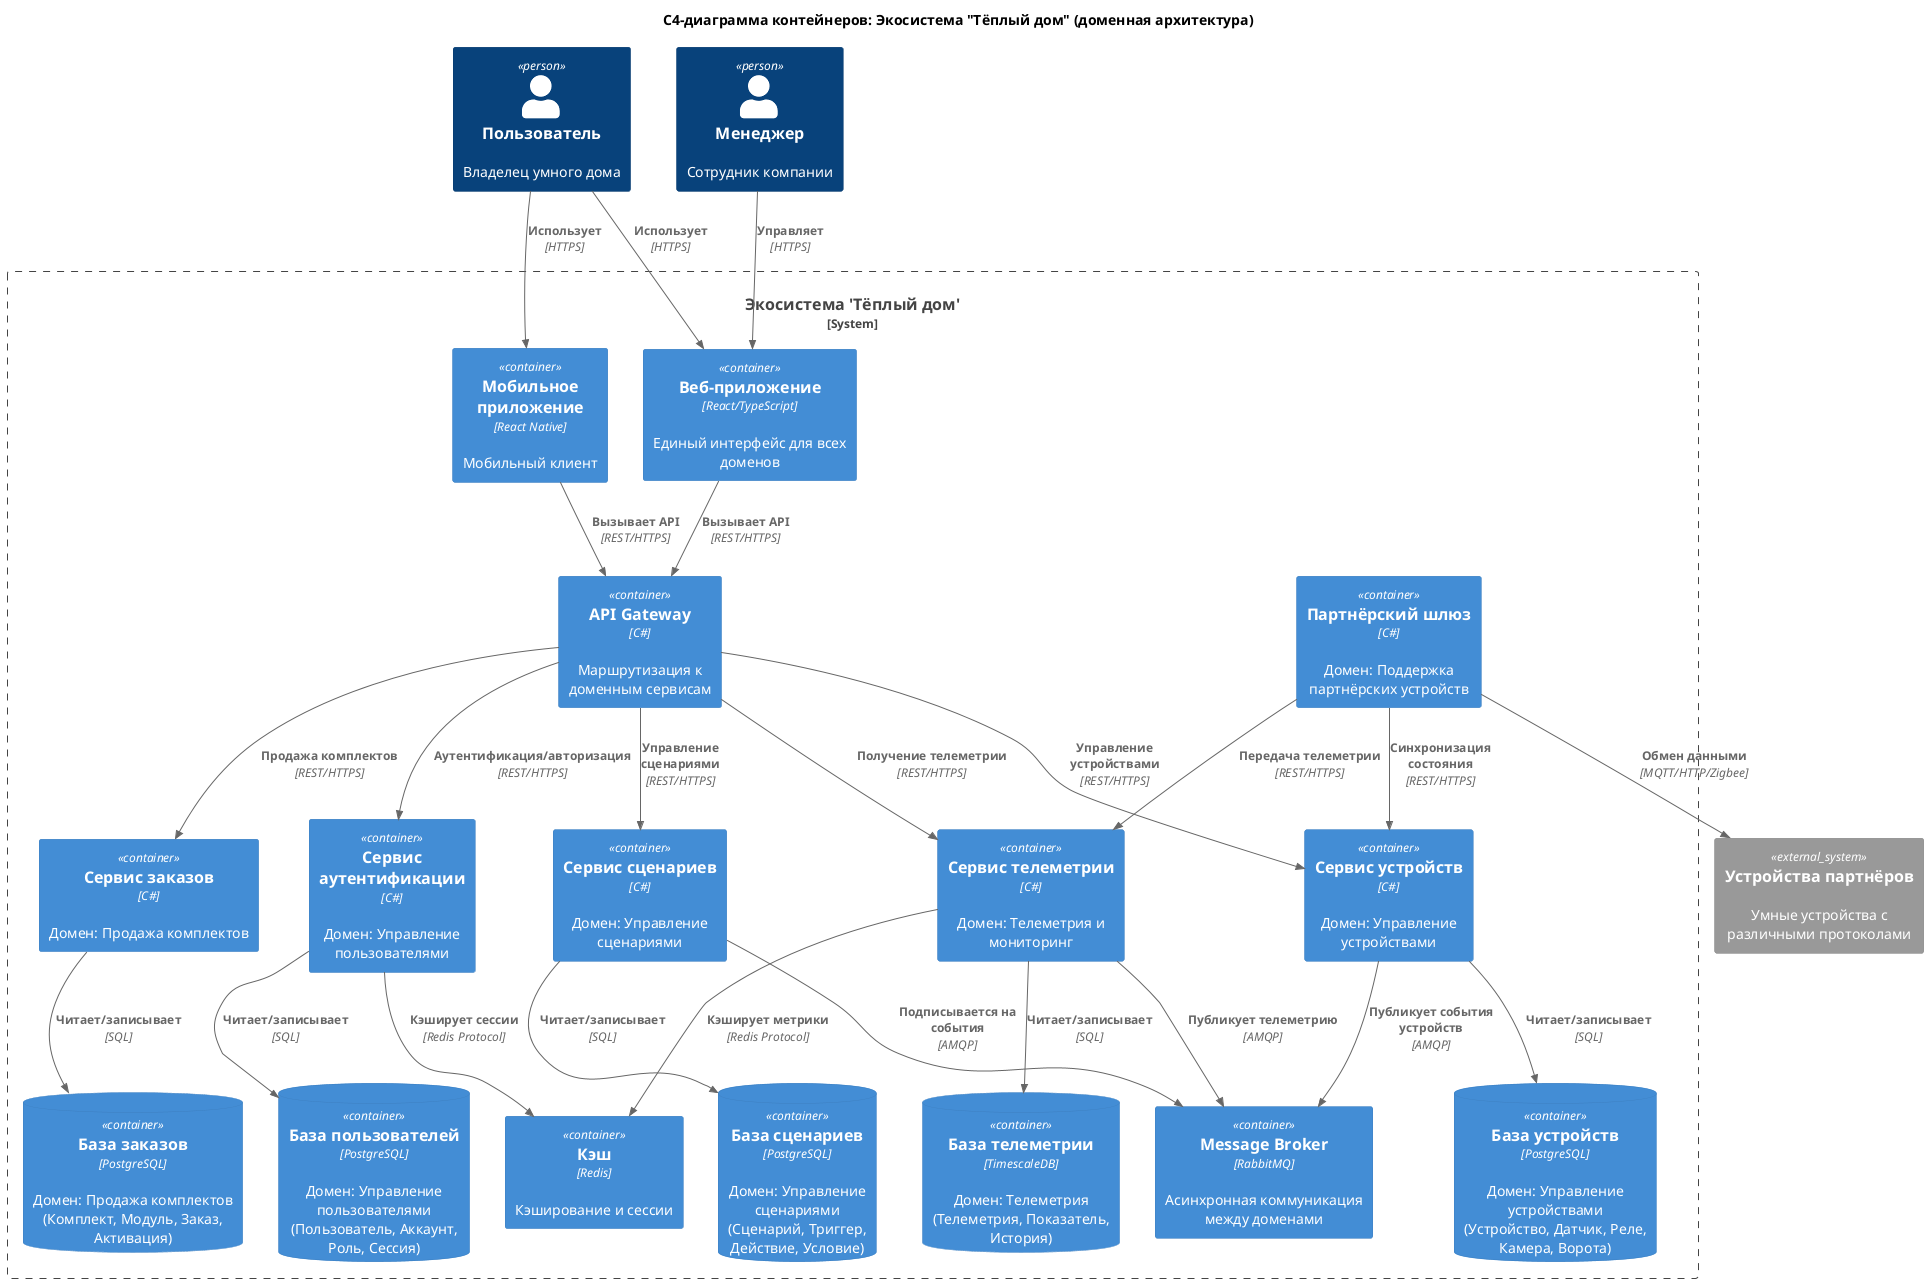 @startuml
!include <C4/C4_Container>

title C4-диаграмма контейнеров: Экосистема "Тёплый дом" (доменная архитектура)

Person(пользователь, "Пользователь", "Владелец умного дома")
Person(менеджер, "Менеджер", "Сотрудник компании")

System_Boundary(экосистема, "Экосистема 'Тёплый дом'") {
    Container(web_app, "Веб-приложение", "React/TypeScript", "Единый интерфейс для всех доменов")
    Container(mobile_app, "Мобильное приложение", "React Native", "Мобильный клиент")
    
    ' Доменные сервисы
    Container(api_gateway, "API Gateway", "C#", "Маршрутизация к доменным сервисам")
    
    ContainerDb(auth_db, "База пользователей", "PostgreSQL", "Домен: Управление пользователями\n(Пользователь, Аккаунт, Роль, Сессия)")
    ContainerDb(devices_db, "База устройств", "PostgreSQL", "Домен: Управление устройствами\n(Устройство, Датчик, Реле, Камера, Ворота)")
    ContainerDb(scenarios_db, "База сценариев", "PostgreSQL", "Домен: Управление сценариями\n(Сценарий, Триггер, Действие, Условие)")
    ContainerDb(orders_db, "База заказов", "PostgreSQL", "Домен: Продажа комплектов\n(Комплект, Модуль, Заказ, Активация)")
    ContainerDb(telemetry_db, "База телеметрии", "TimescaleDB", "Домен: Телеметрия\n(Телеметрия, Показатель, История)")
    
    Container(auth_service, "Сервис аутентификации", "C#", "Домен: Управление пользователями")
    Container(devices_service, "Сервис устройств", "C#", "Домен: Управление устройствами")
    Container(scenarios_service, "Сервис сценариев", "C#", "Домен: Управление сценариями")
    Container(orders_service, "Сервис заказов", "C#", "Домен: Продажа комплектов")
    Container(telemetry_service, "Сервис телеметрии", "C#", "Домен: Телеметрия и мониторинг")
    Container(partner_gateway, "Партнёрский шлюз", "C#", "Домен: Поддержка партнёрских устройств")
    
    Container(message_broker, "Message Broker", "RabbitMQ", "Асинхронная коммуникация между доменами")
    Container(redis, "Кэш", "Redis", "Кэширование и сессии")
}

System_Ext(partner_devices, "Устройства партнёров", "Умные устройства с различными протоколами")

' Связи пользователей
Rel(пользователь, web_app, "Использует", "HTTPS")
Rel(пользователь, mobile_app, "Использует", "HTTPS")
Rel(менеджер, web_app, "Управляет", "HTTPS")

' Связи фронтенда
Rel(web_app, api_gateway, "Вызывает API", "REST/HTTPS")
Rel(mobile_app, api_gateway, "Вызывает API", "REST/HTTPS")

' Связи API Gateway с доменными сервисами
Rel(api_gateway, auth_service, "Аутентификация/авторизация", "REST/HTTPS")
Rel(api_gateway, devices_service, "Управление устройствами", "REST/HTTPS")
Rel(api_gateway, scenarios_service, "Управление сценариями", "REST/HTTPS")
Rel(api_gateway, orders_service, "Продажа комплектов", "REST/HTTPS")
Rel(api_gateway, telemetry_service, "Получение телеметрии", "REST/HTTPS")

' Связи с базами данных
Rel(auth_service, auth_db, "Читает/записывает", "SQL")
Rel(devices_service, devices_db, "Читает/записывает", "SQL")
Rel(scenarios_service, scenarios_db, "Читает/записывает", "SQL")
Rel(orders_service, orders_db, "Читает/записывает", "SQL")
Rel(telemetry_service, telemetry_db, "Читает/записывает", "SQL")

' Междоменная коммуникация
Rel(devices_service, message_broker, "Публикует события устройств", "AMQP")
Rel(scenarios_service, message_broker, "Подписывается на события", "AMQP")
Rel(telemetry_service, message_broker, "Публикует телеметрию", "AMQP")

' Интеграция с устройствами
Rel(partner_gateway, partner_devices, "Обмен данными", "MQTT/HTTP/Zigbee")
Rel(partner_gateway, devices_service, "Синхронизация состояния", "REST/HTTPS")
Rel(partner_gateway, telemetry_service, "Передача телеметрии", "REST/HTTPS")

' Кэширование
Rel(auth_service, redis, "Кэширует сессии", "Redis Protocol")
Rel(telemetry_service, redis, "Кэширует метрики", "Redis Protocol")

@enduml